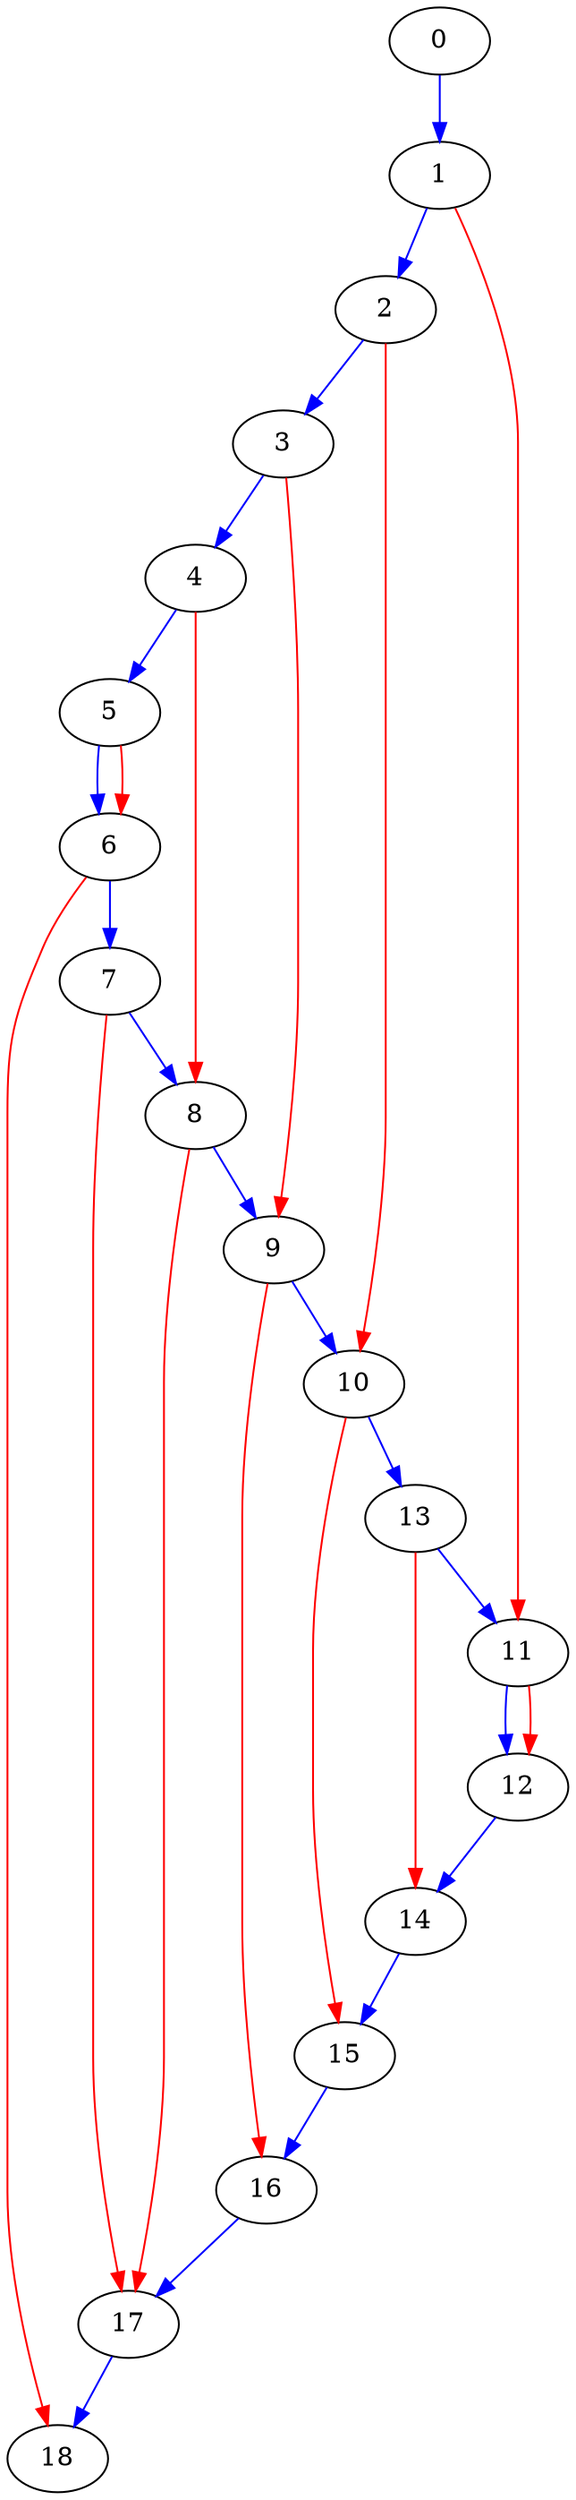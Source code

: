 Digraph {
0 -> 1 [color=blue]
1 -> 2 [color=blue]
2 -> 3 [color=blue]
3 -> 4 [color=blue]
4 -> 5 [color=blue]
5 -> 6 [color=blue]
6 -> 7 [color=blue]
7 -> 8 [color=blue]
8 -> 9 [color=blue]
9 -> 10 [color=blue]
13 -> 11 [color=blue]
11 -> 12 [color=blue]
10 -> 13 [color=blue]
12 -> 14 [color=blue]
14 -> 15 [color=blue]
15 -> 16 [color=blue]
16 -> 17 [color=blue]
17 -> 18 [color=blue]
5 -> 6 [color=red]
4 -> 8 [color=red]
3 -> 9 [color=red]
2 -> 10 [color=red]
1 -> 11 [color=red]
11 -> 12 [color=red]
13 -> 14 [color=red]
10 -> 15 [color=red]
9 -> 16 [color=red]
8 -> 17 [color=red]
7 -> 17 [color=red]
6 -> 18 [color=red]
}

